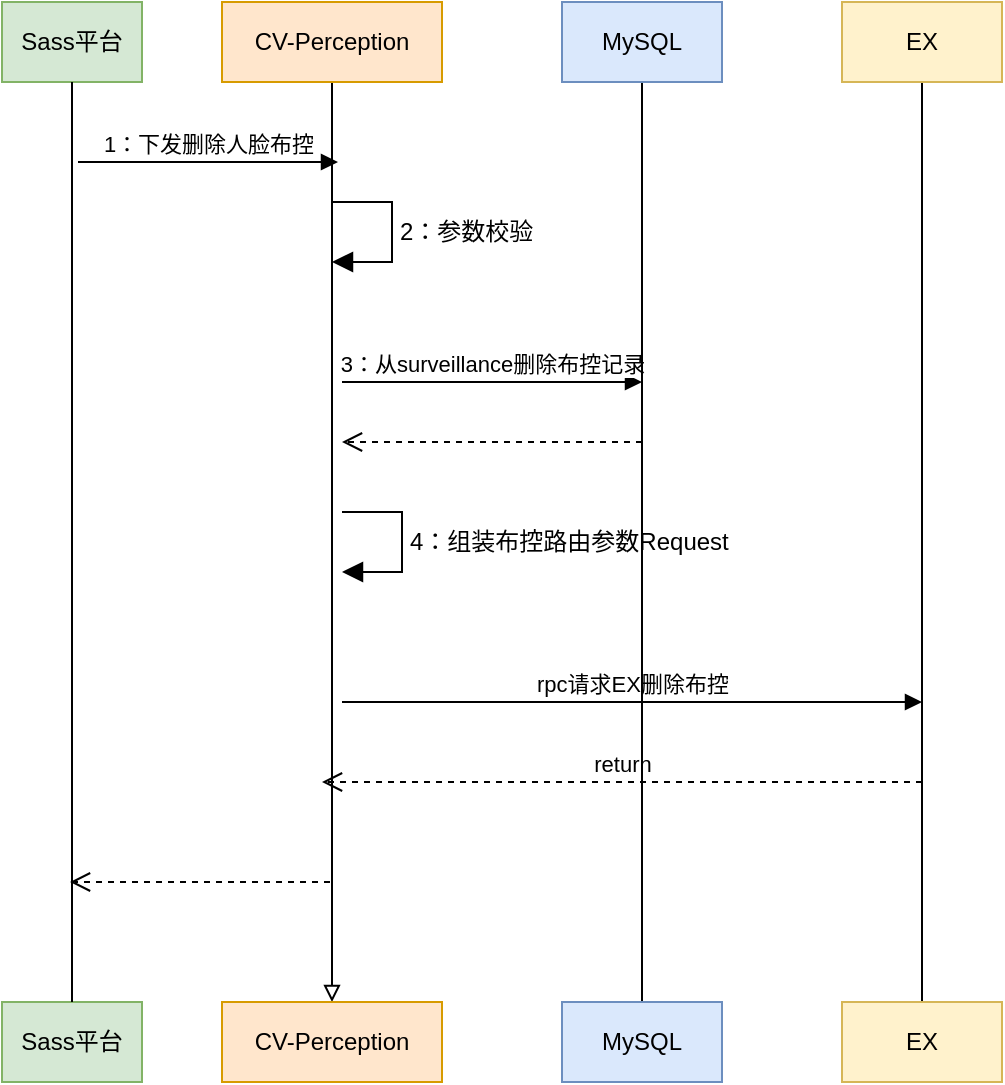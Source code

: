 <mxfile version="24.7.6">
  <diagram name="第 1 页" id="ZoJoIhvGlrc-j2XgQDjU">
    <mxGraphModel dx="1147" dy="737" grid="1" gridSize="10" guides="1" tooltips="1" connect="1" arrows="1" fold="1" page="1" pageScale="1" pageWidth="827" pageHeight="1169" math="0" shadow="0">
      <root>
        <mxCell id="0" />
        <mxCell id="1" parent="0" />
        <mxCell id="pioCAjXEbR6HLh0vHfUN-1" value="" style="group" vertex="1" connectable="0" parent="1">
          <mxGeometry x="60" y="120" width="70" height="540" as="geometry" />
        </mxCell>
        <mxCell id="pioCAjXEbR6HLh0vHfUN-2" value="Sass平台" style="rounded=0;whiteSpace=wrap;html=1;fillColor=#d5e8d4;strokeColor=#82b366;" vertex="1" parent="pioCAjXEbR6HLh0vHfUN-1">
          <mxGeometry width="70" height="40" as="geometry" />
        </mxCell>
        <mxCell id="pioCAjXEbR6HLh0vHfUN-3" value="Sass平台" style="rounded=0;whiteSpace=wrap;html=1;fillColor=#d5e8d4;strokeColor=#82b366;" vertex="1" parent="pioCAjXEbR6HLh0vHfUN-1">
          <mxGeometry y="500" width="70" height="40" as="geometry" />
        </mxCell>
        <mxCell id="pioCAjXEbR6HLh0vHfUN-4" style="edgeStyle=orthogonalEdgeStyle;rounded=0;orthogonalLoop=1;jettySize=auto;html=1;exitX=0.5;exitY=1;exitDx=0;exitDy=0;entryX=0.5;entryY=0;entryDx=0;entryDy=0;endArrow=none;endFill=0;" edge="1" parent="pioCAjXEbR6HLh0vHfUN-1" source="pioCAjXEbR6HLh0vHfUN-2" target="pioCAjXEbR6HLh0vHfUN-3">
          <mxGeometry relative="1" as="geometry" />
        </mxCell>
        <mxCell id="pioCAjXEbR6HLh0vHfUN-5" value="1：下发删除人脸布控" style="html=1;verticalAlign=bottom;endArrow=block;curved=0;rounded=0;" edge="1" parent="pioCAjXEbR6HLh0vHfUN-1">
          <mxGeometry width="80" relative="1" as="geometry">
            <mxPoint x="38" y="80" as="sourcePoint" />
            <mxPoint x="168" y="80" as="targetPoint" />
          </mxGeometry>
        </mxCell>
        <mxCell id="pioCAjXEbR6HLh0vHfUN-6" value="" style="html=1;verticalAlign=bottom;endArrow=open;endSize=8;curved=0;rounded=0;dashed=1;" edge="1" parent="pioCAjXEbR6HLh0vHfUN-1">
          <mxGeometry relative="1" as="geometry">
            <mxPoint x="164" y="440" as="sourcePoint" />
            <mxPoint x="34" y="440" as="targetPoint" />
          </mxGeometry>
        </mxCell>
        <mxCell id="pioCAjXEbR6HLh0vHfUN-7" value="" style="group" vertex="1" connectable="0" parent="1">
          <mxGeometry x="170" y="120" width="110" height="540" as="geometry" />
        </mxCell>
        <mxCell id="pioCAjXEbR6HLh0vHfUN-8" style="edgeStyle=orthogonalEdgeStyle;rounded=0;orthogonalLoop=1;jettySize=auto;html=1;exitX=0.5;exitY=1;exitDx=0;exitDy=0;entryX=0.5;entryY=0;entryDx=0;entryDy=0;endArrow=block;endFill=0;verticalAlign=bottom;curved=0;" edge="1" parent="pioCAjXEbR6HLh0vHfUN-7" source="pioCAjXEbR6HLh0vHfUN-9" target="pioCAjXEbR6HLh0vHfUN-10">
          <mxGeometry relative="1" as="geometry" />
        </mxCell>
        <mxCell id="pioCAjXEbR6HLh0vHfUN-9" value="CV-Perception" style="rounded=0;whiteSpace=wrap;html=1;fillColor=#ffe6cc;strokeColor=#d79b00;" vertex="1" parent="pioCAjXEbR6HLh0vHfUN-7">
          <mxGeometry width="110" height="40" as="geometry" />
        </mxCell>
        <mxCell id="pioCAjXEbR6HLh0vHfUN-10" value="CV-Perception" style="rounded=0;whiteSpace=wrap;html=1;fillColor=#ffe6cc;strokeColor=#d79b00;" vertex="1" parent="pioCAjXEbR6HLh0vHfUN-7">
          <mxGeometry y="500" width="110" height="40" as="geometry" />
        </mxCell>
        <mxCell id="pioCAjXEbR6HLh0vHfUN-11" value="2：参数校验" style="html=1;align=left;spacingLeft=2;endArrow=block;rounded=0;edgeStyle=orthogonalEdgeStyle;curved=0;rounded=0;fontSize=12;startSize=8;endSize=8;" edge="1" parent="pioCAjXEbR6HLh0vHfUN-7">
          <mxGeometry relative="1" as="geometry">
            <mxPoint x="55" y="100" as="sourcePoint" />
            <Array as="points">
              <mxPoint x="85" y="130" />
            </Array>
            <mxPoint x="55" y="130" as="targetPoint" />
          </mxGeometry>
        </mxCell>
        <mxCell id="pioCAjXEbR6HLh0vHfUN-12" value="3：从surveillance删除布控记录" style="html=1;verticalAlign=bottom;endArrow=block;curved=0;rounded=0;" edge="1" parent="pioCAjXEbR6HLh0vHfUN-7">
          <mxGeometry width="80" relative="1" as="geometry">
            <mxPoint x="60" y="190" as="sourcePoint" />
            <mxPoint x="210" y="190" as="targetPoint" />
          </mxGeometry>
        </mxCell>
        <mxCell id="pioCAjXEbR6HLh0vHfUN-13" value="" style="html=1;verticalAlign=bottom;endArrow=open;dashed=1;endSize=8;curved=0;rounded=0;" edge="1" parent="pioCAjXEbR6HLh0vHfUN-7">
          <mxGeometry relative="1" as="geometry">
            <mxPoint x="210" y="220" as="sourcePoint" />
            <mxPoint x="60" y="220" as="targetPoint" />
          </mxGeometry>
        </mxCell>
        <mxCell id="pioCAjXEbR6HLh0vHfUN-14" value="4：组装布控路由参数Request" style="html=1;align=left;spacingLeft=2;endArrow=block;rounded=0;edgeStyle=orthogonalEdgeStyle;curved=0;rounded=0;fontSize=12;startSize=8;endSize=8;" edge="1" parent="pioCAjXEbR6HLh0vHfUN-7">
          <mxGeometry relative="1" as="geometry">
            <mxPoint x="60" y="255" as="sourcePoint" />
            <Array as="points">
              <mxPoint x="90" y="285" />
            </Array>
            <mxPoint x="60" y="285" as="targetPoint" />
          </mxGeometry>
        </mxCell>
        <mxCell id="pioCAjXEbR6HLh0vHfUN-15" value="rpc请求EX删除布控" style="html=1;verticalAlign=bottom;endArrow=block;curved=0;rounded=0;" edge="1" parent="pioCAjXEbR6HLh0vHfUN-7">
          <mxGeometry width="80" relative="1" as="geometry">
            <mxPoint x="60" y="350" as="sourcePoint" />
            <mxPoint x="350" y="350" as="targetPoint" />
          </mxGeometry>
        </mxCell>
        <mxCell id="pioCAjXEbR6HLh0vHfUN-16" value="return" style="html=1;verticalAlign=bottom;endArrow=open;dashed=1;endSize=8;curved=0;rounded=0;" edge="1" parent="pioCAjXEbR6HLh0vHfUN-7">
          <mxGeometry relative="1" as="geometry">
            <mxPoint x="350" y="390" as="sourcePoint" />
            <mxPoint x="50" y="390" as="targetPoint" />
          </mxGeometry>
        </mxCell>
        <mxCell id="pioCAjXEbR6HLh0vHfUN-17" value="" style="group" vertex="1" connectable="0" parent="1">
          <mxGeometry x="340" y="120" width="80" height="540" as="geometry" />
        </mxCell>
        <mxCell id="pioCAjXEbR6HLh0vHfUN-18" style="edgeStyle=orthogonalEdgeStyle;rounded=0;orthogonalLoop=1;jettySize=auto;html=1;exitX=0.5;exitY=1;exitDx=0;exitDy=0;entryX=0.5;entryY=0;entryDx=0;entryDy=0;endArrow=none;endFill=0;" edge="1" parent="pioCAjXEbR6HLh0vHfUN-17" source="pioCAjXEbR6HLh0vHfUN-19" target="pioCAjXEbR6HLh0vHfUN-20">
          <mxGeometry relative="1" as="geometry" />
        </mxCell>
        <mxCell id="pioCAjXEbR6HLh0vHfUN-19" value="MySQL" style="rounded=0;whiteSpace=wrap;html=1;fillColor=#dae8fc;strokeColor=#6c8ebf;" vertex="1" parent="pioCAjXEbR6HLh0vHfUN-17">
          <mxGeometry width="80" height="40" as="geometry" />
        </mxCell>
        <mxCell id="pioCAjXEbR6HLh0vHfUN-20" value="MySQL" style="rounded=0;whiteSpace=wrap;html=1;fillColor=#dae8fc;strokeColor=#6c8ebf;" vertex="1" parent="pioCAjXEbR6HLh0vHfUN-17">
          <mxGeometry y="500" width="80" height="40" as="geometry" />
        </mxCell>
        <mxCell id="pioCAjXEbR6HLh0vHfUN-21" value="" style="group" vertex="1" connectable="0" parent="1">
          <mxGeometry x="480" y="120" width="80" height="540" as="geometry" />
        </mxCell>
        <mxCell id="pioCAjXEbR6HLh0vHfUN-22" style="edgeStyle=orthogonalEdgeStyle;rounded=0;orthogonalLoop=1;jettySize=auto;html=1;exitX=0.5;exitY=1;exitDx=0;exitDy=0;entryX=0.5;entryY=0;entryDx=0;entryDy=0;endArrow=none;endFill=0;" edge="1" parent="pioCAjXEbR6HLh0vHfUN-21" source="pioCAjXEbR6HLh0vHfUN-23" target="pioCAjXEbR6HLh0vHfUN-24">
          <mxGeometry relative="1" as="geometry" />
        </mxCell>
        <mxCell id="pioCAjXEbR6HLh0vHfUN-23" value="EX" style="rounded=0;whiteSpace=wrap;html=1;fillColor=#fff2cc;strokeColor=#d6b656;" vertex="1" parent="pioCAjXEbR6HLh0vHfUN-21">
          <mxGeometry width="80" height="40" as="geometry" />
        </mxCell>
        <mxCell id="pioCAjXEbR6HLh0vHfUN-24" value="EX" style="rounded=0;whiteSpace=wrap;html=1;fillColor=#fff2cc;strokeColor=#d6b656;" vertex="1" parent="pioCAjXEbR6HLh0vHfUN-21">
          <mxGeometry y="500" width="80" height="40" as="geometry" />
        </mxCell>
      </root>
    </mxGraphModel>
  </diagram>
</mxfile>
